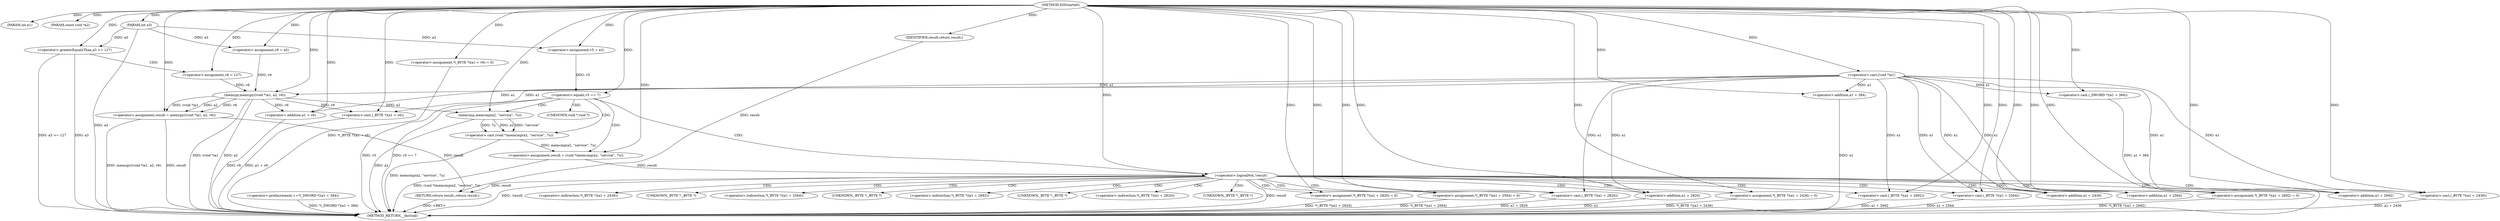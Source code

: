 digraph IGDstartelt {  
"1000104" [label = "(METHOD,IGDstartelt)" ]
"1000199" [label = "(METHOD_RETURN,__fastcall)" ]
"1000105" [label = "(PARAM,int a1)" ]
"1000106" [label = "(PARAM,const void *a2)" ]
"1000107" [label = "(PARAM,int a3)" ]
"1000112" [label = "(<operator>.assignment,v5 = a3)" ]
"1000115" [label = "(<operator>.assignment,v6 = a3)" ]
"1000119" [label = "(<operator>.greaterEqualsThan,a3 >= 127)" ]
"1000122" [label = "(<operator>.assignment,v6 = 127)" ]
"1000125" [label = "(<operator>.assignment,result = memcpy((void *)a1, a2, v6))" ]
"1000127" [label = "(memcpy,memcpy((void *)a1, a2, v6))" ]
"1000128" [label = "(<operator>.cast,(void *)a1)" ]
"1000133" [label = "(<operator>.assignment,*(_BYTE *)(a1 + v6) = 0)" ]
"1000135" [label = "(<operator>.cast,(_BYTE *)(a1 + v6))" ]
"1000137" [label = "(<operator>.addition,a1 + v6)" ]
"1000141" [label = "(<operator>.preIncrement,++*(_DWORD *)(a1 + 384))" ]
"1000143" [label = "(<operator>.cast,(_DWORD *)(a1 + 384))" ]
"1000145" [label = "(<operator>.addition,a1 + 384)" ]
"1000149" [label = "(<operator>.equals,v5 == 7)" ]
"1000153" [label = "(<operator>.assignment,result = (void *)memcmp(a2, \"service\", 7u))" ]
"1000155" [label = "(<operator>.cast,(void *)memcmp(a2, \"service\", 7u))" ]
"1000157" [label = "(memcmp,memcmp(a2, \"service\", 7u))" ]
"1000162" [label = "(<operator>.logicalNot,!result)" ]
"1000165" [label = "(<operator>.assignment,*(_BYTE *)(a1 + 2436) = 0)" ]
"1000167" [label = "(<operator>.cast,(_BYTE *)(a1 + 2436))" ]
"1000169" [label = "(<operator>.addition,a1 + 2436)" ]
"1000173" [label = "(<operator>.assignment,*(_BYTE *)(a1 + 2564) = 0)" ]
"1000175" [label = "(<operator>.cast,(_BYTE *)(a1 + 2564))" ]
"1000177" [label = "(<operator>.addition,a1 + 2564)" ]
"1000181" [label = "(<operator>.assignment,*(_BYTE *)(a1 + 2692) = 0)" ]
"1000183" [label = "(<operator>.cast,(_BYTE *)(a1 + 2692))" ]
"1000185" [label = "(<operator>.addition,a1 + 2692)" ]
"1000189" [label = "(<operator>.assignment,*(_BYTE *)(a1 + 2820) = 0)" ]
"1000191" [label = "(<operator>.cast,(_BYTE *)(a1 + 2820))" ]
"1000193" [label = "(<operator>.addition,a1 + 2820)" ]
"1000197" [label = "(RETURN,return result;,return result;)" ]
"1000198" [label = "(IDENTIFIER,result,return result;)" ]
"1000156" [label = "(UNKNOWN,void *,void *)" ]
"1000166" [label = "(<operator>.indirection,*(_BYTE *)(a1 + 2436))" ]
"1000168" [label = "(UNKNOWN,_BYTE *,_BYTE *)" ]
"1000174" [label = "(<operator>.indirection,*(_BYTE *)(a1 + 2564))" ]
"1000176" [label = "(UNKNOWN,_BYTE *,_BYTE *)" ]
"1000182" [label = "(<operator>.indirection,*(_BYTE *)(a1 + 2692))" ]
"1000184" [label = "(UNKNOWN,_BYTE *,_BYTE *)" ]
"1000190" [label = "(<operator>.indirection,*(_BYTE *)(a1 + 2820))" ]
"1000192" [label = "(UNKNOWN,_BYTE *,_BYTE *)" ]
  "1000173" -> "1000199"  [ label = "DDG: *(_BYTE *)(a1 + 2564)"] 
  "1000155" -> "1000199"  [ label = "DDG: memcmp(a2, \"service\", 7u)"] 
  "1000119" -> "1000199"  [ label = "DDG: a3 >= 127"] 
  "1000153" -> "1000199"  [ label = "DDG: (void *)memcmp(a2, \"service\", 7u)"] 
  "1000183" -> "1000199"  [ label = "DDG: a1 + 2692"] 
  "1000143" -> "1000199"  [ label = "DDG: a1 + 384"] 
  "1000145" -> "1000199"  [ label = "DDG: a1"] 
  "1000193" -> "1000199"  [ label = "DDG: a1"] 
  "1000107" -> "1000199"  [ label = "DDG: a3"] 
  "1000127" -> "1000199"  [ label = "DDG: (void *)a1"] 
  "1000119" -> "1000199"  [ label = "DDG: a3"] 
  "1000137" -> "1000199"  [ label = "DDG: v6"] 
  "1000125" -> "1000199"  [ label = "DDG: memcpy((void *)a1, a2, v6)"] 
  "1000162" -> "1000199"  [ label = "DDG: result"] 
  "1000165" -> "1000199"  [ label = "DDG: *(_BYTE *)(a1 + 2436)"] 
  "1000141" -> "1000199"  [ label = "DDG: *(_DWORD *)(a1 + 384)"] 
  "1000135" -> "1000199"  [ label = "DDG: a1 + v6"] 
  "1000133" -> "1000199"  [ label = "DDG: *(_BYTE *)(a1 + v6)"] 
  "1000149" -> "1000199"  [ label = "DDG: v5"] 
  "1000149" -> "1000199"  [ label = "DDG: v5 == 7"] 
  "1000181" -> "1000199"  [ label = "DDG: *(_BYTE *)(a1 + 2692)"] 
  "1000157" -> "1000199"  [ label = "DDG: a2"] 
  "1000189" -> "1000199"  [ label = "DDG: *(_BYTE *)(a1 + 2820)"] 
  "1000191" -> "1000199"  [ label = "DDG: a1 + 2820"] 
  "1000127" -> "1000199"  [ label = "DDG: a2"] 
  "1000125" -> "1000199"  [ label = "DDG: result"] 
  "1000175" -> "1000199"  [ label = "DDG: a1 + 2564"] 
  "1000167" -> "1000199"  [ label = "DDG: a1 + 2436"] 
  "1000162" -> "1000199"  [ label = "DDG: !result"] 
  "1000197" -> "1000199"  [ label = "DDG: <RET>"] 
  "1000104" -> "1000105"  [ label = "DDG: "] 
  "1000104" -> "1000106"  [ label = "DDG: "] 
  "1000104" -> "1000107"  [ label = "DDG: "] 
  "1000107" -> "1000112"  [ label = "DDG: a3"] 
  "1000104" -> "1000112"  [ label = "DDG: "] 
  "1000107" -> "1000115"  [ label = "DDG: a3"] 
  "1000104" -> "1000115"  [ label = "DDG: "] 
  "1000107" -> "1000119"  [ label = "DDG: a3"] 
  "1000104" -> "1000119"  [ label = "DDG: "] 
  "1000104" -> "1000122"  [ label = "DDG: "] 
  "1000127" -> "1000125"  [ label = "DDG: (void *)a1"] 
  "1000127" -> "1000125"  [ label = "DDG: a2"] 
  "1000127" -> "1000125"  [ label = "DDG: v6"] 
  "1000104" -> "1000125"  [ label = "DDG: "] 
  "1000128" -> "1000127"  [ label = "DDG: a1"] 
  "1000104" -> "1000128"  [ label = "DDG: "] 
  "1000104" -> "1000127"  [ label = "DDG: "] 
  "1000115" -> "1000127"  [ label = "DDG: v6"] 
  "1000122" -> "1000127"  [ label = "DDG: v6"] 
  "1000104" -> "1000133"  [ label = "DDG: "] 
  "1000128" -> "1000135"  [ label = "DDG: a1"] 
  "1000104" -> "1000135"  [ label = "DDG: "] 
  "1000127" -> "1000135"  [ label = "DDG: v6"] 
  "1000128" -> "1000137"  [ label = "DDG: a1"] 
  "1000104" -> "1000137"  [ label = "DDG: "] 
  "1000127" -> "1000137"  [ label = "DDG: v6"] 
  "1000104" -> "1000143"  [ label = "DDG: "] 
  "1000128" -> "1000143"  [ label = "DDG: a1"] 
  "1000104" -> "1000145"  [ label = "DDG: "] 
  "1000128" -> "1000145"  [ label = "DDG: a1"] 
  "1000112" -> "1000149"  [ label = "DDG: v5"] 
  "1000104" -> "1000149"  [ label = "DDG: "] 
  "1000155" -> "1000153"  [ label = "DDG: memcmp(a2, \"service\", 7u)"] 
  "1000104" -> "1000153"  [ label = "DDG: "] 
  "1000157" -> "1000155"  [ label = "DDG: a2"] 
  "1000157" -> "1000155"  [ label = "DDG: \"service\""] 
  "1000157" -> "1000155"  [ label = "DDG: 7u"] 
  "1000127" -> "1000157"  [ label = "DDG: a2"] 
  "1000104" -> "1000157"  [ label = "DDG: "] 
  "1000153" -> "1000162"  [ label = "DDG: result"] 
  "1000104" -> "1000162"  [ label = "DDG: "] 
  "1000104" -> "1000165"  [ label = "DDG: "] 
  "1000104" -> "1000167"  [ label = "DDG: "] 
  "1000128" -> "1000167"  [ label = "DDG: a1"] 
  "1000104" -> "1000169"  [ label = "DDG: "] 
  "1000128" -> "1000169"  [ label = "DDG: a1"] 
  "1000104" -> "1000173"  [ label = "DDG: "] 
  "1000104" -> "1000175"  [ label = "DDG: "] 
  "1000128" -> "1000175"  [ label = "DDG: a1"] 
  "1000104" -> "1000177"  [ label = "DDG: "] 
  "1000128" -> "1000177"  [ label = "DDG: a1"] 
  "1000104" -> "1000181"  [ label = "DDG: "] 
  "1000104" -> "1000183"  [ label = "DDG: "] 
  "1000128" -> "1000183"  [ label = "DDG: a1"] 
  "1000104" -> "1000185"  [ label = "DDG: "] 
  "1000128" -> "1000185"  [ label = "DDG: a1"] 
  "1000104" -> "1000189"  [ label = "DDG: "] 
  "1000104" -> "1000191"  [ label = "DDG: "] 
  "1000128" -> "1000191"  [ label = "DDG: a1"] 
  "1000104" -> "1000193"  [ label = "DDG: "] 
  "1000128" -> "1000193"  [ label = "DDG: a1"] 
  "1000198" -> "1000197"  [ label = "DDG: result"] 
  "1000162" -> "1000197"  [ label = "DDG: result"] 
  "1000125" -> "1000197"  [ label = "DDG: result"] 
  "1000104" -> "1000198"  [ label = "DDG: "] 
  "1000119" -> "1000122"  [ label = "CDG: "] 
  "1000149" -> "1000162"  [ label = "CDG: "] 
  "1000149" -> "1000157"  [ label = "CDG: "] 
  "1000149" -> "1000156"  [ label = "CDG: "] 
  "1000149" -> "1000155"  [ label = "CDG: "] 
  "1000149" -> "1000153"  [ label = "CDG: "] 
  "1000162" -> "1000176"  [ label = "CDG: "] 
  "1000162" -> "1000175"  [ label = "CDG: "] 
  "1000162" -> "1000174"  [ label = "CDG: "] 
  "1000162" -> "1000173"  [ label = "CDG: "] 
  "1000162" -> "1000169"  [ label = "CDG: "] 
  "1000162" -> "1000168"  [ label = "CDG: "] 
  "1000162" -> "1000167"  [ label = "CDG: "] 
  "1000162" -> "1000166"  [ label = "CDG: "] 
  "1000162" -> "1000165"  [ label = "CDG: "] 
  "1000162" -> "1000192"  [ label = "CDG: "] 
  "1000162" -> "1000191"  [ label = "CDG: "] 
  "1000162" -> "1000190"  [ label = "CDG: "] 
  "1000162" -> "1000189"  [ label = "CDG: "] 
  "1000162" -> "1000185"  [ label = "CDG: "] 
  "1000162" -> "1000184"  [ label = "CDG: "] 
  "1000162" -> "1000183"  [ label = "CDG: "] 
  "1000162" -> "1000182"  [ label = "CDG: "] 
  "1000162" -> "1000181"  [ label = "CDG: "] 
  "1000162" -> "1000177"  [ label = "CDG: "] 
  "1000162" -> "1000193"  [ label = "CDG: "] 
}
